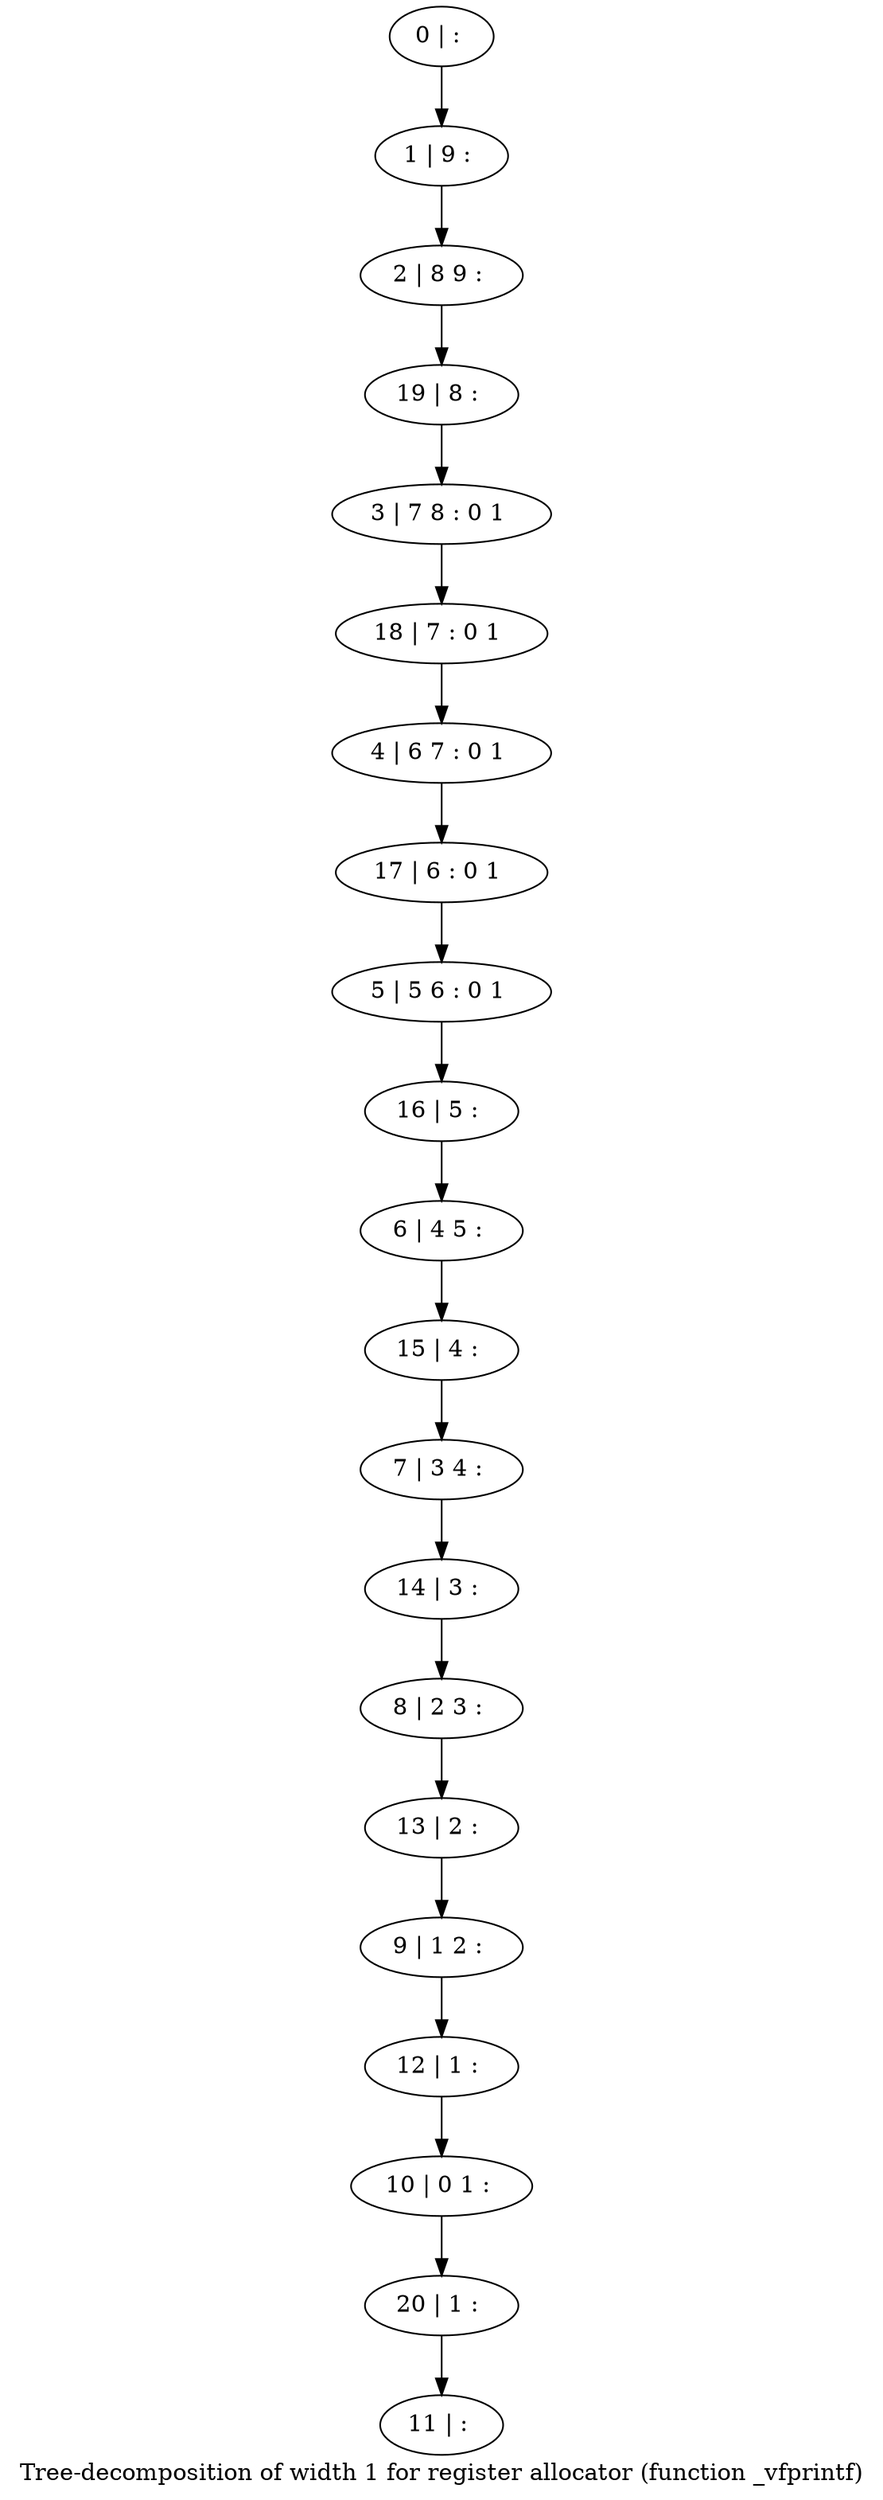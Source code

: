 digraph G {
graph [label="Tree-decomposition of width 1 for register allocator (function _vfprintf)"]
0[label="0 | : "];
1[label="1 | 9 : "];
2[label="2 | 8 9 : "];
3[label="3 | 7 8 : 0 1 "];
4[label="4 | 6 7 : 0 1 "];
5[label="5 | 5 6 : 0 1 "];
6[label="6 | 4 5 : "];
7[label="7 | 3 4 : "];
8[label="8 | 2 3 : "];
9[label="9 | 1 2 : "];
10[label="10 | 0 1 : "];
11[label="11 | : "];
12[label="12 | 1 : "];
13[label="13 | 2 : "];
14[label="14 | 3 : "];
15[label="15 | 4 : "];
16[label="16 | 5 : "];
17[label="17 | 6 : 0 1 "];
18[label="18 | 7 : 0 1 "];
19[label="19 | 8 : "];
20[label="20 | 1 : "];
0->1 ;
1->2 ;
12->10 ;
9->12 ;
13->9 ;
8->13 ;
14->8 ;
7->14 ;
15->7 ;
6->15 ;
16->6 ;
5->16 ;
17->5 ;
4->17 ;
18->4 ;
3->18 ;
19->3 ;
2->19 ;
20->11 ;
10->20 ;
}
